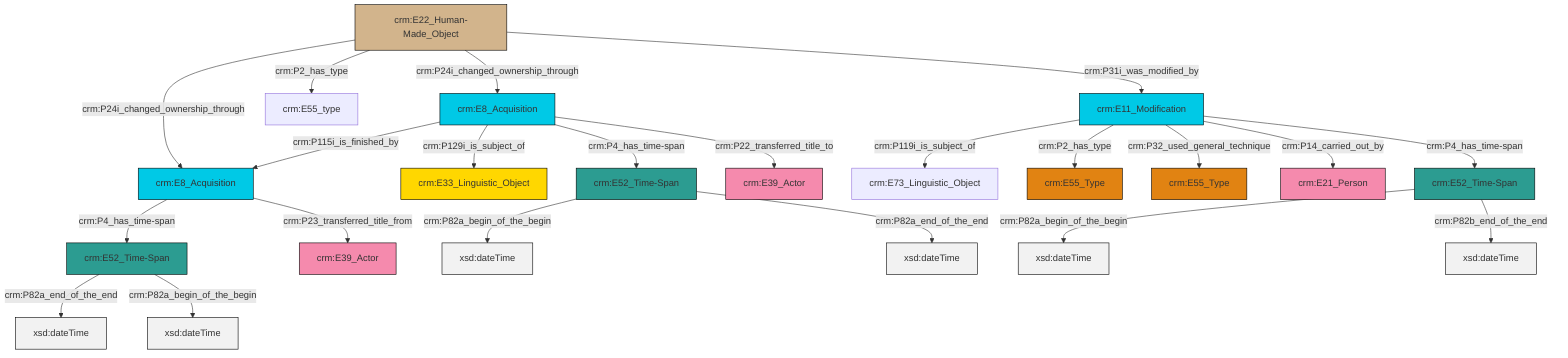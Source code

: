 graph TD
classDef Literal fill:#f2f2f2,stroke:#000000;
classDef CRM_Entity fill:#FFFFFF,stroke:#000000;
classDef Temporal_Entity fill:#00C9E6, stroke:#000000;
classDef Type fill:#E18312, stroke:#000000;
classDef Time-Span fill:#2C9C91, stroke:#000000;
classDef Appellation fill:#FFEB7F, stroke:#000000;
classDef Place fill:#008836, stroke:#000000;
classDef Persistent_Item fill:#B266B2, stroke:#000000;
classDef Conceptual_Object fill:#FFD700, stroke:#000000;
classDef Physical_Thing fill:#D2B48C, stroke:#000000;
classDef Actor fill:#f58aad, stroke:#000000;
classDef PC_Classes fill:#4ce600, stroke:#000000;
classDef Multi fill:#cccccc,stroke:#000000;

2["crm:E52_Time-Span"]:::Time-Span -->|crm:P82a_begin_of_the_begin| 3[xsd:dateTime]:::Literal
4["crm:E8_Acquisition"]:::Temporal_Entity -->|crm:P4_has_time-span| 5["crm:E52_Time-Span"]:::Time-Span
6["crm:E11_Modification"]:::Temporal_Entity -->|crm:P119i_is_subject_of| 7["crm:E73_Linguistic_Object"]:::Default
8["crm:E52_Time-Span"]:::Time-Span -->|crm:P82a_begin_of_the_begin| 9[xsd:dateTime]:::Literal
5["crm:E52_Time-Span"]:::Time-Span -->|crm:P82a_end_of_the_end| 12[xsd:dateTime]:::Literal
13["crm:E22_Human-Made_Object"]:::Physical_Thing -->|crm:P24i_changed_ownership_through| 4["crm:E8_Acquisition"]:::Temporal_Entity
14["crm:E8_Acquisition"]:::Temporal_Entity -->|crm:P115i_is_finished_by| 4["crm:E8_Acquisition"]:::Temporal_Entity
4["crm:E8_Acquisition"]:::Temporal_Entity -->|crm:P23_transferred_title_from| 16["crm:E39_Actor"]:::Actor
13["crm:E22_Human-Made_Object"]:::Physical_Thing -->|crm:P2_has_type| 0["crm:E55_type"]:::Default
14["crm:E8_Acquisition"]:::Temporal_Entity -->|crm:P129i_is_subject_of| 19["crm:E33_Linguistic_Object"]:::Conceptual_Object
6["crm:E11_Modification"]:::Temporal_Entity -->|crm:P2_has_type| 22["crm:E55_Type"]:::Type
6["crm:E11_Modification"]:::Temporal_Entity -->|crm:P32_used_general_technique| 23["crm:E55_Type"]:::Type
14["crm:E8_Acquisition"]:::Temporal_Entity -->|crm:P4_has_time-span| 8["crm:E52_Time-Span"]:::Time-Span
6["crm:E11_Modification"]:::Temporal_Entity -->|crm:P14_carried_out_by| 24["crm:E21_Person"]:::Actor
8["crm:E52_Time-Span"]:::Time-Span -->|crm:P82a_end_of_the_end| 25[xsd:dateTime]:::Literal
14["crm:E8_Acquisition"]:::Temporal_Entity -->|crm:P22_transferred_title_to| 10["crm:E39_Actor"]:::Actor
13["crm:E22_Human-Made_Object"]:::Physical_Thing -->|crm:P24i_changed_ownership_through| 14["crm:E8_Acquisition"]:::Temporal_Entity
2["crm:E52_Time-Span"]:::Time-Span -->|crm:P82b_end_of_the_end| 28[xsd:dateTime]:::Literal
5["crm:E52_Time-Span"]:::Time-Span -->|crm:P82a_begin_of_the_begin| 29[xsd:dateTime]:::Literal
13["crm:E22_Human-Made_Object"]:::Physical_Thing -->|crm:P31i_was_modified_by| 6["crm:E11_Modification"]:::Temporal_Entity
6["crm:E11_Modification"]:::Temporal_Entity -->|crm:P4_has_time-span| 2["crm:E52_Time-Span"]:::Time-Span
